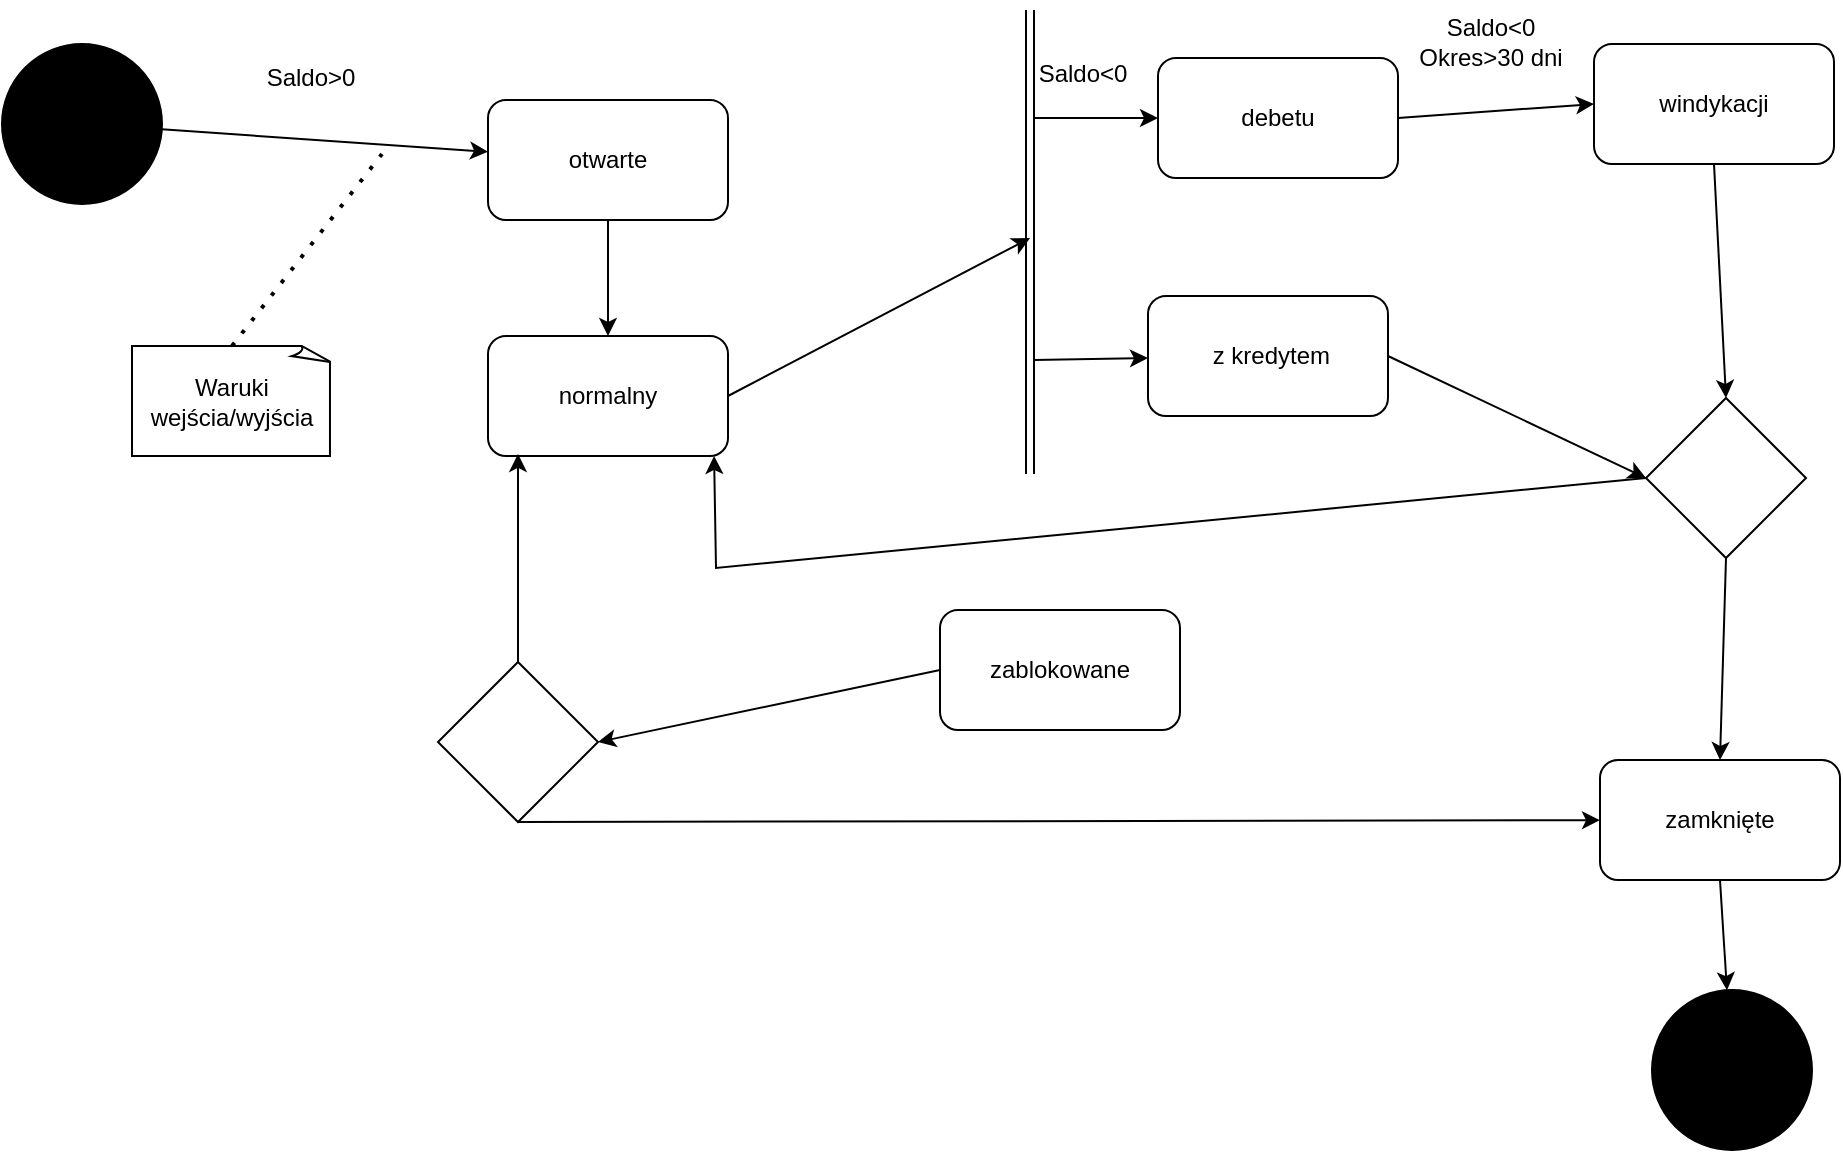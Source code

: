 <mxfile version="24.2.3" type="github">
  <diagram name="Page-1" id="wk2AoTRUK1Lbt7WLrZAH">
    <mxGraphModel dx="1713" dy="1053" grid="0" gridSize="10" guides="1" tooltips="1" connect="1" arrows="1" fold="1" page="0" pageScale="1" pageWidth="827" pageHeight="1169" math="0" shadow="0">
      <root>
        <mxCell id="0" />
        <mxCell id="1" parent="0" />
        <mxCell id="8nU6jWRuM2qB8RluZMW--1" value="otwarte" style="rounded=1;whiteSpace=wrap;html=1;" vertex="1" parent="1">
          <mxGeometry x="-46" y="41" width="120" height="60" as="geometry" />
        </mxCell>
        <mxCell id="8nU6jWRuM2qB8RluZMW--2" value="normalny" style="rounded=1;whiteSpace=wrap;html=1;" vertex="1" parent="1">
          <mxGeometry x="-46" y="159" width="120" height="60" as="geometry" />
        </mxCell>
        <mxCell id="8nU6jWRuM2qB8RluZMW--3" value="" style="rhombus;whiteSpace=wrap;html=1;" vertex="1" parent="1">
          <mxGeometry x="-71" y="322" width="80" height="80" as="geometry" />
        </mxCell>
        <mxCell id="8nU6jWRuM2qB8RluZMW--5" style="edgeStyle=none;curved=1;rounded=0;orthogonalLoop=1;jettySize=auto;html=1;entryX=0.5;entryY=0;entryDx=0;entryDy=0;fontSize=12;startSize=8;endSize=8;" edge="1" parent="1">
          <mxGeometry relative="1" as="geometry">
            <mxPoint x="170" y="290" as="sourcePoint" />
            <mxPoint x="170" y="290" as="targetPoint" />
          </mxGeometry>
        </mxCell>
        <mxCell id="8nU6jWRuM2qB8RluZMW--6" value="zablokowane" style="rounded=1;whiteSpace=wrap;html=1;" vertex="1" parent="1">
          <mxGeometry x="180" y="296" width="120" height="60" as="geometry" />
        </mxCell>
        <mxCell id="8nU6jWRuM2qB8RluZMW--7" value="zamknięte" style="rounded=1;whiteSpace=wrap;html=1;" vertex="1" parent="1">
          <mxGeometry x="510" y="371" width="120" height="60" as="geometry" />
        </mxCell>
        <mxCell id="8nU6jWRuM2qB8RluZMW--8" value="" style="rhombus;whiteSpace=wrap;html=1;" vertex="1" parent="1">
          <mxGeometry x="533" y="190" width="80" height="80" as="geometry" />
        </mxCell>
        <mxCell id="8nU6jWRuM2qB8RluZMW--9" value="windykacji" style="rounded=1;whiteSpace=wrap;html=1;" vertex="1" parent="1">
          <mxGeometry x="507" y="13" width="120" height="60" as="geometry" />
        </mxCell>
        <mxCell id="8nU6jWRuM2qB8RluZMW--10" value="debetu" style="rounded=1;whiteSpace=wrap;html=1;" vertex="1" parent="1">
          <mxGeometry x="289" y="20" width="120" height="60" as="geometry" />
        </mxCell>
        <mxCell id="8nU6jWRuM2qB8RluZMW--11" value="&amp;nbsp;z kredytem" style="rounded=1;whiteSpace=wrap;html=1;" vertex="1" parent="1">
          <mxGeometry x="284" y="139" width="120" height="60" as="geometry" />
        </mxCell>
        <mxCell id="8nU6jWRuM2qB8RluZMW--13" value="Waruki wejścia/wyjścia" style="whiteSpace=wrap;html=1;shape=mxgraph.basic.document" vertex="1" parent="1">
          <mxGeometry x="-224" y="164" width="100" height="55" as="geometry" />
        </mxCell>
        <mxCell id="8nU6jWRuM2qB8RluZMW--14" value="" style="ellipse;whiteSpace=wrap;html=1;aspect=fixed;fillColor=#000000;" vertex="1" parent="1">
          <mxGeometry x="-289" y="13" width="80" height="80" as="geometry" />
        </mxCell>
        <mxCell id="8nU6jWRuM2qB8RluZMW--15" value="" style="ellipse;whiteSpace=wrap;html=1;aspect=fixed;fillColor=#000000;" vertex="1" parent="1">
          <mxGeometry x="536" y="486" width="80" height="80" as="geometry" />
        </mxCell>
        <mxCell id="8nU6jWRuM2qB8RluZMW--18" value="" style="shape=link;html=1;rounded=0;" edge="1" parent="1">
          <mxGeometry width="100" relative="1" as="geometry">
            <mxPoint x="225" y="-4" as="sourcePoint" />
            <mxPoint x="225" y="228" as="targetPoint" />
          </mxGeometry>
        </mxCell>
        <mxCell id="8nU6jWRuM2qB8RluZMW--24" value="" style="endArrow=classic;html=1;rounded=0;" edge="1" parent="1" source="8nU6jWRuM2qB8RluZMW--14" target="8nU6jWRuM2qB8RluZMW--1">
          <mxGeometry width="50" height="50" relative="1" as="geometry">
            <mxPoint x="-383" y="212" as="sourcePoint" />
            <mxPoint x="-333" y="162" as="targetPoint" />
          </mxGeometry>
        </mxCell>
        <mxCell id="8nU6jWRuM2qB8RluZMW--25" value="" style="endArrow=classic;html=1;rounded=0;exitX=0.5;exitY=1;exitDx=0;exitDy=0;" edge="1" parent="1" source="8nU6jWRuM2qB8RluZMW--1" target="8nU6jWRuM2qB8RluZMW--2">
          <mxGeometry width="50" height="50" relative="1" as="geometry">
            <mxPoint x="2" y="103" as="sourcePoint" />
            <mxPoint x="52" y="53" as="targetPoint" />
          </mxGeometry>
        </mxCell>
        <mxCell id="8nU6jWRuM2qB8RluZMW--26" value="" style="endArrow=classic;html=1;rounded=0;exitX=0.5;exitY=0;exitDx=0;exitDy=0;entryX=0.125;entryY=0.983;entryDx=0;entryDy=0;entryPerimeter=0;" edge="1" parent="1" source="8nU6jWRuM2qB8RluZMW--3" target="8nU6jWRuM2qB8RluZMW--2">
          <mxGeometry width="50" height="50" relative="1" as="geometry">
            <mxPoint x="8" y="399" as="sourcePoint" />
            <mxPoint x="58" y="349" as="targetPoint" />
          </mxGeometry>
        </mxCell>
        <mxCell id="8nU6jWRuM2qB8RluZMW--27" value="" style="endArrow=classic;html=1;rounded=0;entryX=1;entryY=0.5;entryDx=0;entryDy=0;exitX=0;exitY=0.5;exitDx=0;exitDy=0;" edge="1" parent="1" source="8nU6jWRuM2qB8RluZMW--6" target="8nU6jWRuM2qB8RluZMW--3">
          <mxGeometry width="50" height="50" relative="1" as="geometry">
            <mxPoint x="187" y="363" as="sourcePoint" />
            <mxPoint x="237" y="313" as="targetPoint" />
          </mxGeometry>
        </mxCell>
        <mxCell id="8nU6jWRuM2qB8RluZMW--28" value="" style="endArrow=classic;html=1;rounded=0;exitX=0.5;exitY=1;exitDx=0;exitDy=0;" edge="1" parent="1" source="8nU6jWRuM2qB8RluZMW--3" target="8nU6jWRuM2qB8RluZMW--7">
          <mxGeometry width="50" height="50" relative="1" as="geometry">
            <mxPoint x="11" y="448" as="sourcePoint" />
            <mxPoint x="61" y="398" as="targetPoint" />
          </mxGeometry>
        </mxCell>
        <mxCell id="8nU6jWRuM2qB8RluZMW--29" value="" style="endArrow=classic;html=1;rounded=0;exitX=0.5;exitY=1;exitDx=0;exitDy=0;" edge="1" parent="1" source="8nU6jWRuM2qB8RluZMW--7" target="8nU6jWRuM2qB8RluZMW--15">
          <mxGeometry width="50" height="50" relative="1" as="geometry">
            <mxPoint x="551" y="442" as="sourcePoint" />
            <mxPoint x="601" y="392" as="targetPoint" />
          </mxGeometry>
        </mxCell>
        <mxCell id="8nU6jWRuM2qB8RluZMW--30" value="" style="endArrow=classic;html=1;rounded=0;exitX=0.5;exitY=1;exitDx=0;exitDy=0;entryX=0.5;entryY=0;entryDx=0;entryDy=0;" edge="1" parent="1" source="8nU6jWRuM2qB8RluZMW--8" target="8nU6jWRuM2qB8RluZMW--7">
          <mxGeometry width="50" height="50" relative="1" as="geometry">
            <mxPoint x="574" y="313" as="sourcePoint" />
            <mxPoint x="624" y="263" as="targetPoint" />
          </mxGeometry>
        </mxCell>
        <mxCell id="8nU6jWRuM2qB8RluZMW--31" value="" style="endArrow=classic;html=1;rounded=0;exitX=0.5;exitY=1;exitDx=0;exitDy=0;entryX=0.5;entryY=0;entryDx=0;entryDy=0;" edge="1" parent="1" source="8nU6jWRuM2qB8RluZMW--9" target="8nU6jWRuM2qB8RluZMW--8">
          <mxGeometry width="50" height="50" relative="1" as="geometry">
            <mxPoint x="559" y="115" as="sourcePoint" />
            <mxPoint x="609" y="65" as="targetPoint" />
          </mxGeometry>
        </mxCell>
        <mxCell id="8nU6jWRuM2qB8RluZMW--32" value="" style="endArrow=classic;html=1;rounded=0;entryX=0;entryY=0.5;entryDx=0;entryDy=0;exitX=1;exitY=0.5;exitDx=0;exitDy=0;" edge="1" parent="1" source="8nU6jWRuM2qB8RluZMW--11" target="8nU6jWRuM2qB8RluZMW--8">
          <mxGeometry width="50" height="50" relative="1" as="geometry">
            <mxPoint x="373" y="211" as="sourcePoint" />
            <mxPoint x="440" y="179" as="targetPoint" />
          </mxGeometry>
        </mxCell>
        <mxCell id="8nU6jWRuM2qB8RluZMW--33" value="" style="endArrow=classic;html=1;rounded=0;" edge="1" parent="1" target="8nU6jWRuM2qB8RluZMW--11">
          <mxGeometry width="50" height="50" relative="1" as="geometry">
            <mxPoint x="227" y="171" as="sourcePoint" />
            <mxPoint x="272" y="152" as="targetPoint" />
          </mxGeometry>
        </mxCell>
        <mxCell id="8nU6jWRuM2qB8RluZMW--34" value="" style="endArrow=classic;html=1;rounded=0;" edge="1" parent="1" target="8nU6jWRuM2qB8RluZMW--10">
          <mxGeometry width="50" height="50" relative="1" as="geometry">
            <mxPoint x="227" y="50" as="sourcePoint" />
            <mxPoint x="274" y="34" as="targetPoint" />
          </mxGeometry>
        </mxCell>
        <mxCell id="8nU6jWRuM2qB8RluZMW--35" value="" style="endArrow=classic;html=1;rounded=0;exitX=0;exitY=0.5;exitDx=0;exitDy=0;entryX=0.942;entryY=1;entryDx=0;entryDy=0;entryPerimeter=0;" edge="1" parent="1" source="8nU6jWRuM2qB8RluZMW--8" target="8nU6jWRuM2qB8RluZMW--2">
          <mxGeometry width="50" height="50" relative="1" as="geometry">
            <mxPoint x="533" y="273" as="sourcePoint" />
            <mxPoint x="45" y="224" as="targetPoint" />
            <Array as="points">
              <mxPoint x="68" y="275" />
            </Array>
          </mxGeometry>
        </mxCell>
        <mxCell id="8nU6jWRuM2qB8RluZMW--36" value="" style="endArrow=classic;html=1;rounded=0;exitX=1;exitY=0.5;exitDx=0;exitDy=0;" edge="1" parent="1" source="8nU6jWRuM2qB8RluZMW--2">
          <mxGeometry width="50" height="50" relative="1" as="geometry">
            <mxPoint x="69" y="237" as="sourcePoint" />
            <mxPoint x="225" y="110" as="targetPoint" />
          </mxGeometry>
        </mxCell>
        <mxCell id="8nU6jWRuM2qB8RluZMW--37" value="" style="endArrow=none;dashed=1;html=1;dashPattern=1 3;strokeWidth=2;rounded=0;exitX=0.5;exitY=0;exitDx=0;exitDy=0;exitPerimeter=0;" edge="1" parent="1" source="8nU6jWRuM2qB8RluZMW--13">
          <mxGeometry width="50" height="50" relative="1" as="geometry">
            <mxPoint x="242" y="337" as="sourcePoint" />
            <mxPoint x="-99" y="68" as="targetPoint" />
          </mxGeometry>
        </mxCell>
        <mxCell id="8nU6jWRuM2qB8RluZMW--38" value="Saldo&amp;gt;0" style="text;html=1;align=center;verticalAlign=middle;resizable=0;points=[];autosize=1;strokeColor=none;fillColor=none;" vertex="1" parent="1">
          <mxGeometry x="-166" y="17" width="62" height="26" as="geometry" />
        </mxCell>
        <mxCell id="8nU6jWRuM2qB8RluZMW--39" value="Saldo&amp;lt;0" style="text;html=1;align=center;verticalAlign=middle;resizable=0;points=[];autosize=1;strokeColor=none;fillColor=none;" vertex="1" parent="1">
          <mxGeometry x="220" y="15" width="62" height="26" as="geometry" />
        </mxCell>
        <mxCell id="8nU6jWRuM2qB8RluZMW--40" value="Saldo&amp;lt;0&lt;br&gt;Okres&amp;gt;30 dni" style="text;html=1;align=center;verticalAlign=middle;resizable=0;points=[];autosize=1;strokeColor=none;fillColor=none;" vertex="1" parent="1">
          <mxGeometry x="410" y="-9" width="90" height="41" as="geometry" />
        </mxCell>
        <mxCell id="8nU6jWRuM2qB8RluZMW--41" value="" style="endArrow=classic;html=1;rounded=0;exitX=1;exitY=0.5;exitDx=0;exitDy=0;entryX=0;entryY=0.5;entryDx=0;entryDy=0;" edge="1" parent="1" source="8nU6jWRuM2qB8RluZMW--10" target="8nU6jWRuM2qB8RluZMW--9">
          <mxGeometry width="50" height="50" relative="1" as="geometry">
            <mxPoint x="407" y="95" as="sourcePoint" />
            <mxPoint x="457" y="45" as="targetPoint" />
          </mxGeometry>
        </mxCell>
      </root>
    </mxGraphModel>
  </diagram>
</mxfile>
